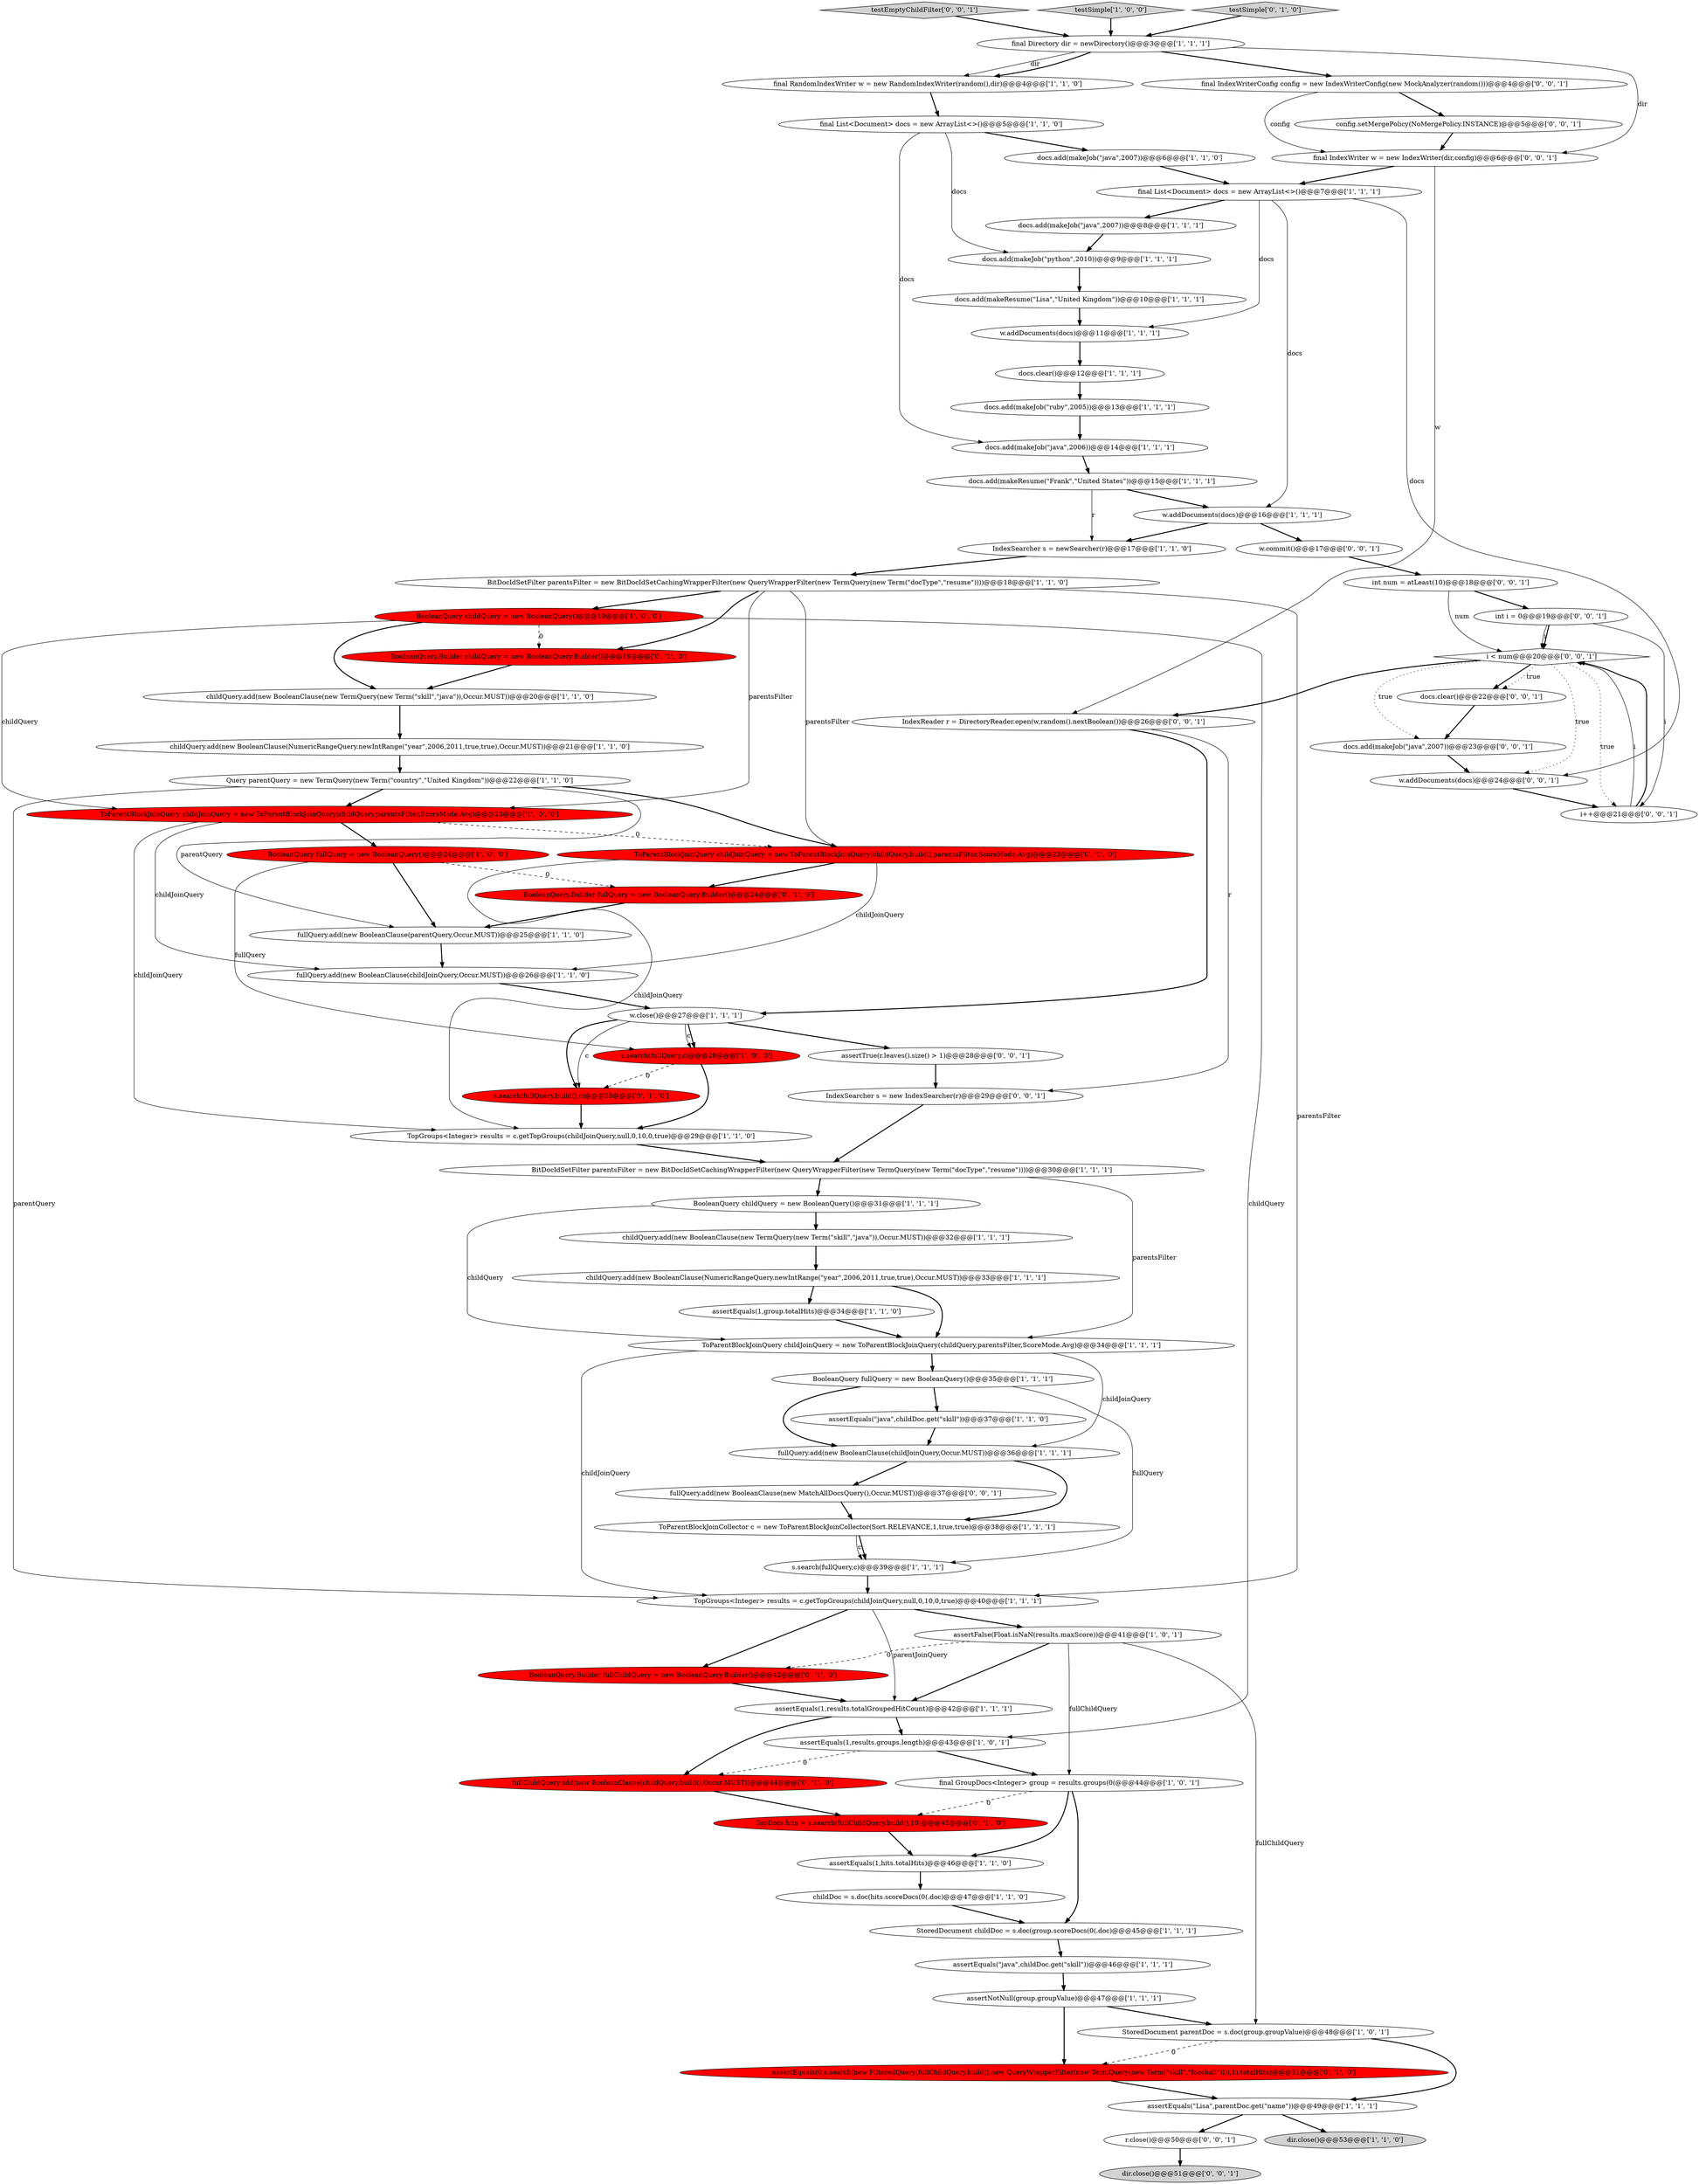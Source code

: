 digraph {
65 [style = filled, label = "i < num@@@20@@@['0', '0', '1']", fillcolor = white, shape = diamond image = "AAA0AAABBB3BBB"];
64 [style = filled, label = "docs.add(makeJob(\"java\",2007))@@@23@@@['0', '0', '1']", fillcolor = white, shape = ellipse image = "AAA0AAABBB3BBB"];
8 [style = filled, label = "ToParentBlockJoinCollector c = new ToParentBlockJoinCollector(Sort.RELEVANCE,1,true,true)@@@38@@@['1', '1', '1']", fillcolor = white, shape = ellipse image = "AAA0AAABBB1BBB"];
30 [style = filled, label = "final RandomIndexWriter w = new RandomIndexWriter(random(),dir)@@@4@@@['1', '1', '0']", fillcolor = white, shape = ellipse image = "AAA0AAABBB1BBB"];
23 [style = filled, label = "assertNotNull(group.groupValue)@@@47@@@['1', '1', '1']", fillcolor = white, shape = ellipse image = "AAA0AAABBB1BBB"];
44 [style = filled, label = "StoredDocument childDoc = s.doc(group.scoreDocs(0(.doc)@@@45@@@['1', '1', '1']", fillcolor = white, shape = ellipse image = "AAA0AAABBB1BBB"];
38 [style = filled, label = "assertEquals(1,hits.totalHits)@@@46@@@['1', '1', '0']", fillcolor = white, shape = ellipse image = "AAA0AAABBB1BBB"];
46 [style = filled, label = "final List<Document> docs = new ArrayList<>()@@@7@@@['1', '1', '1']", fillcolor = white, shape = ellipse image = "AAA0AAABBB1BBB"];
55 [style = filled, label = "s.search(fullQuery.build(),c)@@@28@@@['0', '1', '0']", fillcolor = red, shape = ellipse image = "AAA1AAABBB2BBB"];
3 [style = filled, label = "childQuery.add(new BooleanClause(new TermQuery(new Term(\"skill\",\"java\")),Occur.MUST))@@@20@@@['1', '1', '0']", fillcolor = white, shape = ellipse image = "AAA0AAABBB1BBB"];
21 [style = filled, label = "childQuery.add(new BooleanClause(NumericRangeQuery.newIntRange(\"year\",2006,2011,true,true),Occur.MUST))@@@33@@@['1', '1', '1']", fillcolor = white, shape = ellipse image = "AAA0AAABBB1BBB"];
4 [style = filled, label = "BooleanQuery fullQuery = new BooleanQuery()@@@24@@@['1', '0', '0']", fillcolor = red, shape = ellipse image = "AAA1AAABBB1BBB"];
36 [style = filled, label = "IndexSearcher s = newSearcher(r)@@@17@@@['1', '1', '0']", fillcolor = white, shape = ellipse image = "AAA0AAABBB1BBB"];
13 [style = filled, label = "assertEquals(1,results.totalGroupedHitCount)@@@42@@@['1', '1', '1']", fillcolor = white, shape = ellipse image = "AAA0AAABBB1BBB"];
2 [style = filled, label = "assertEquals(\"Lisa\",parentDoc.get(\"name\"))@@@49@@@['1', '1', '1']", fillcolor = white, shape = ellipse image = "AAA0AAABBB1BBB"];
15 [style = filled, label = "w.addDocuments(docs)@@@11@@@['1', '1', '1']", fillcolor = white, shape = ellipse image = "AAA0AAABBB1BBB"];
16 [style = filled, label = "ToParentBlockJoinQuery childJoinQuery = new ToParentBlockJoinQuery(childQuery,parentsFilter,ScoreMode.Avg)@@@34@@@['1', '1', '1']", fillcolor = white, shape = ellipse image = "AAA0AAABBB1BBB"];
18 [style = filled, label = "docs.add(makeJob(\"java\",2006))@@@14@@@['1', '1', '1']", fillcolor = white, shape = ellipse image = "AAA0AAABBB1BBB"];
27 [style = filled, label = "TopGroups<Integer> results = c.getTopGroups(childJoinQuery,null,0,10,0,true)@@@29@@@['1', '1', '0']", fillcolor = white, shape = ellipse image = "AAA0AAABBB1BBB"];
35 [style = filled, label = "BooleanQuery childQuery = new BooleanQuery()@@@31@@@['1', '1', '1']", fillcolor = white, shape = ellipse image = "AAA0AAABBB1BBB"];
41 [style = filled, label = "BooleanQuery childQuery = new BooleanQuery()@@@19@@@['1', '0', '0']", fillcolor = red, shape = ellipse image = "AAA1AAABBB1BBB"];
48 [style = filled, label = "TopGroups<Integer> results = c.getTopGroups(childJoinQuery,null,0,10,0,true)@@@40@@@['1', '1', '1']", fillcolor = white, shape = ellipse image = "AAA0AAABBB1BBB"];
49 [style = filled, label = "assertEquals(\"java\",childDoc.get(\"skill\"))@@@37@@@['1', '1', '0']", fillcolor = white, shape = ellipse image = "AAA0AAABBB1BBB"];
42 [style = filled, label = "ToParentBlockJoinQuery childJoinQuery = new ToParentBlockJoinQuery(childQuery,parentsFilter,ScoreMode.Avg)@@@23@@@['1', '0', '0']", fillcolor = red, shape = ellipse image = "AAA1AAABBB1BBB"];
25 [style = filled, label = "w.addDocuments(docs)@@@16@@@['1', '1', '1']", fillcolor = white, shape = ellipse image = "AAA0AAABBB1BBB"];
39 [style = filled, label = "fullQuery.add(new BooleanClause(parentQuery,Occur.MUST))@@@25@@@['1', '1', '0']", fillcolor = white, shape = ellipse image = "AAA0AAABBB1BBB"];
11 [style = filled, label = "docs.add(makeJob(\"java\",2007))@@@6@@@['1', '1', '0']", fillcolor = white, shape = ellipse image = "AAA0AAABBB1BBB"];
78 [style = filled, label = "w.addDocuments(docs)@@@24@@@['0', '0', '1']", fillcolor = white, shape = ellipse image = "AAA0AAABBB3BBB"];
17 [style = filled, label = "final Directory dir = newDirectory()@@@3@@@['1', '1', '1']", fillcolor = white, shape = ellipse image = "AAA0AAABBB1BBB"];
67 [style = filled, label = "testEmptyChildFilter['0', '0', '1']", fillcolor = lightgray, shape = diamond image = "AAA0AAABBB3BBB"];
37 [style = filled, label = "s.search(fullQuery,c)@@@28@@@['1', '0', '0']", fillcolor = red, shape = ellipse image = "AAA1AAABBB1BBB"];
34 [style = filled, label = "testSimple['1', '0', '0']", fillcolor = lightgray, shape = diamond image = "AAA0AAABBB1BBB"];
33 [style = filled, label = "StoredDocument parentDoc = s.doc(group.groupValue)@@@48@@@['1', '0', '1']", fillcolor = white, shape = ellipse image = "AAA0AAABBB1BBB"];
40 [style = filled, label = "s.search(fullQuery,c)@@@39@@@['1', '1', '1']", fillcolor = white, shape = ellipse image = "AAA0AAABBB1BBB"];
12 [style = filled, label = "BitDocIdSetFilter parentsFilter = new BitDocIdSetCachingWrapperFilter(new QueryWrapperFilter(new TermQuery(new Term(\"docType\",\"resume\"))))@@@18@@@['1', '1', '0']", fillcolor = white, shape = ellipse image = "AAA0AAABBB1BBB"];
75 [style = filled, label = "fullQuery.add(new BooleanClause(new MatchAllDocsQuery(),Occur.MUST))@@@37@@@['0', '0', '1']", fillcolor = white, shape = ellipse image = "AAA0AAABBB3BBB"];
56 [style = filled, label = "testSimple['0', '1', '0']", fillcolor = lightgray, shape = diamond image = "AAA0AAABBB2BBB"];
69 [style = filled, label = "r.close()@@@50@@@['0', '0', '1']", fillcolor = white, shape = ellipse image = "AAA0AAABBB3BBB"];
74 [style = filled, label = "int i = 0@@@19@@@['0', '0', '1']", fillcolor = white, shape = ellipse image = "AAA0AAABBB3BBB"];
73 [style = filled, label = "w.commit()@@@17@@@['0', '0', '1']", fillcolor = white, shape = ellipse image = "AAA0AAABBB3BBB"];
76 [style = filled, label = "IndexSearcher s = new IndexSearcher(r)@@@29@@@['0', '0', '1']", fillcolor = white, shape = ellipse image = "AAA0AAABBB3BBB"];
66 [style = filled, label = "final IndexWriterConfig config = new IndexWriterConfig(new MockAnalyzer(random()))@@@4@@@['0', '0', '1']", fillcolor = white, shape = ellipse image = "AAA0AAABBB3BBB"];
22 [style = filled, label = "final GroupDocs<Integer> group = results.groups(0(@@@44@@@['1', '0', '1']", fillcolor = white, shape = ellipse image = "AAA0AAABBB1BBB"];
6 [style = filled, label = "assertEquals(1,group.totalHits)@@@34@@@['1', '1', '0']", fillcolor = white, shape = ellipse image = "AAA0AAABBB1BBB"];
71 [style = filled, label = "dir.close()@@@51@@@['0', '0', '1']", fillcolor = lightgray, shape = ellipse image = "AAA0AAABBB3BBB"];
10 [style = filled, label = "assertFalse(Float.isNaN(results.maxScore))@@@41@@@['1', '0', '1']", fillcolor = white, shape = ellipse image = "AAA0AAABBB1BBB"];
9 [style = filled, label = "docs.add(makeResume(\"Frank\",\"United States\"))@@@15@@@['1', '1', '1']", fillcolor = white, shape = ellipse image = "AAA0AAABBB1BBB"];
68 [style = filled, label = "i++@@@21@@@['0', '0', '1']", fillcolor = white, shape = ellipse image = "AAA0AAABBB3BBB"];
60 [style = filled, label = "ToParentBlockJoinQuery childJoinQuery = new ToParentBlockJoinQuery(childQuery.build(),parentsFilter,ScoreMode.Avg)@@@23@@@['0', '1', '0']", fillcolor = red, shape = ellipse image = "AAA1AAABBB2BBB"];
31 [style = filled, label = "Query parentQuery = new TermQuery(new Term(\"country\",\"United Kingdom\"))@@@22@@@['1', '1', '0']", fillcolor = white, shape = ellipse image = "AAA0AAABBB1BBB"];
62 [style = filled, label = "int num = atLeast(10)@@@18@@@['0', '0', '1']", fillcolor = white, shape = ellipse image = "AAA0AAABBB3BBB"];
50 [style = filled, label = "dir.close()@@@53@@@['1', '1', '0']", fillcolor = lightgray, shape = ellipse image = "AAA0AAABBB1BBB"];
24 [style = filled, label = "fullQuery.add(new BooleanClause(childJoinQuery,Occur.MUST))@@@36@@@['1', '1', '1']", fillcolor = white, shape = ellipse image = "AAA0AAABBB1BBB"];
63 [style = filled, label = "final IndexWriter w = new IndexWriter(dir,config)@@@6@@@['0', '0', '1']", fillcolor = white, shape = ellipse image = "AAA0AAABBB3BBB"];
70 [style = filled, label = "IndexReader r = DirectoryReader.open(w,random().nextBoolean())@@@26@@@['0', '0', '1']", fillcolor = white, shape = ellipse image = "AAA0AAABBB3BBB"];
72 [style = filled, label = "config.setMergePolicy(NoMergePolicy.INSTANCE)@@@5@@@['0', '0', '1']", fillcolor = white, shape = ellipse image = "AAA0AAABBB3BBB"];
52 [style = filled, label = "BooleanQuery.Builder fullQuery = new BooleanQuery.Builder()@@@24@@@['0', '1', '0']", fillcolor = red, shape = ellipse image = "AAA1AAABBB2BBB"];
47 [style = filled, label = "docs.add(makeResume(\"Lisa\",\"United Kingdom\"))@@@10@@@['1', '1', '1']", fillcolor = white, shape = ellipse image = "AAA0AAABBB1BBB"];
59 [style = filled, label = "BooleanQuery.Builder fullChildQuery = new BooleanQuery.Builder()@@@42@@@['0', '1', '0']", fillcolor = red, shape = ellipse image = "AAA1AAABBB2BBB"];
7 [style = filled, label = "w.close()@@@27@@@['1', '1', '1']", fillcolor = white, shape = ellipse image = "AAA0AAABBB1BBB"];
19 [style = filled, label = "childDoc = s.doc(hits.scoreDocs(0(.doc)@@@47@@@['1', '1', '0']", fillcolor = white, shape = ellipse image = "AAA0AAABBB1BBB"];
28 [style = filled, label = "assertEquals(\"java\",childDoc.get(\"skill\"))@@@46@@@['1', '1', '1']", fillcolor = white, shape = ellipse image = "AAA0AAABBB1BBB"];
57 [style = filled, label = "fullChildQuery.add(new BooleanClause(childQuery.build(),Occur.MUST))@@@44@@@['0', '1', '0']", fillcolor = red, shape = ellipse image = "AAA1AAABBB2BBB"];
1 [style = filled, label = "childQuery.add(new BooleanClause(new TermQuery(new Term(\"skill\",\"java\")),Occur.MUST))@@@32@@@['1', '1', '1']", fillcolor = white, shape = ellipse image = "AAA0AAABBB1BBB"];
14 [style = filled, label = "assertEquals(1,results.groups.length)@@@43@@@['1', '0', '1']", fillcolor = white, shape = ellipse image = "AAA0AAABBB1BBB"];
61 [style = filled, label = "docs.clear()@@@22@@@['0', '0', '1']", fillcolor = white, shape = ellipse image = "AAA0AAABBB3BBB"];
58 [style = filled, label = "TopDocs hits = s.search(fullChildQuery.build(),10)@@@45@@@['0', '1', '0']", fillcolor = red, shape = ellipse image = "AAA1AAABBB2BBB"];
20 [style = filled, label = "BitDocIdSetFilter parentsFilter = new BitDocIdSetCachingWrapperFilter(new QueryWrapperFilter(new TermQuery(new Term(\"docType\",\"resume\"))))@@@30@@@['1', '1', '1']", fillcolor = white, shape = ellipse image = "AAA0AAABBB1BBB"];
51 [style = filled, label = "docs.add(makeJob(\"python\",2010))@@@9@@@['1', '1', '1']", fillcolor = white, shape = ellipse image = "AAA0AAABBB1BBB"];
53 [style = filled, label = "assertEquals(0,s.search(new FilteredQuery(fullChildQuery.build(),new QueryWrapperFilter(new TermQuery(new Term(\"skill\",\"foosball\")))),1).totalHits)@@@51@@@['0', '1', '0']", fillcolor = red, shape = ellipse image = "AAA1AAABBB2BBB"];
32 [style = filled, label = "docs.add(makeJob(\"ruby\",2005))@@@13@@@['1', '1', '1']", fillcolor = white, shape = ellipse image = "AAA0AAABBB1BBB"];
26 [style = filled, label = "docs.add(makeJob(\"java\",2007))@@@8@@@['1', '1', '1']", fillcolor = white, shape = ellipse image = "AAA0AAABBB1BBB"];
29 [style = filled, label = "childQuery.add(new BooleanClause(NumericRangeQuery.newIntRange(\"year\",2006,2011,true,true),Occur.MUST))@@@21@@@['1', '1', '0']", fillcolor = white, shape = ellipse image = "AAA0AAABBB1BBB"];
77 [style = filled, label = "assertTrue(r.leaves().size() > 1)@@@28@@@['0', '0', '1']", fillcolor = white, shape = ellipse image = "AAA0AAABBB3BBB"];
45 [style = filled, label = "final List<Document> docs = new ArrayList<>()@@@5@@@['1', '1', '0']", fillcolor = white, shape = ellipse image = "AAA0AAABBB1BBB"];
54 [style = filled, label = "BooleanQuery.Builder childQuery = new BooleanQuery.Builder()@@@19@@@['0', '1', '0']", fillcolor = red, shape = ellipse image = "AAA1AAABBB2BBB"];
0 [style = filled, label = "docs.clear()@@@12@@@['1', '1', '1']", fillcolor = white, shape = ellipse image = "AAA0AAABBB1BBB"];
43 [style = filled, label = "BooleanQuery fullQuery = new BooleanQuery()@@@35@@@['1', '1', '1']", fillcolor = white, shape = ellipse image = "AAA0AAABBB1BBB"];
5 [style = filled, label = "fullQuery.add(new BooleanClause(childJoinQuery,Occur.MUST))@@@26@@@['1', '1', '0']", fillcolor = white, shape = ellipse image = "AAA0AAABBB1BBB"];
31->48 [style = solid, label="parentQuery"];
7->37 [style = solid, label="c"];
74->65 [style = bold, label=""];
35->16 [style = solid, label="childQuery"];
25->73 [style = bold, label=""];
65->64 [style = dotted, label="true"];
37->27 [style = bold, label=""];
12->42 [style = solid, label="parentsFilter"];
73->62 [style = bold, label=""];
67->17 [style = bold, label=""];
12->48 [style = solid, label="parentsFilter"];
11->46 [style = bold, label=""];
10->33 [style = solid, label="fullChildQuery"];
36->12 [style = bold, label=""];
57->58 [style = bold, label=""];
8->40 [style = bold, label=""];
26->51 [style = bold, label=""];
61->64 [style = bold, label=""];
19->44 [style = bold, label=""];
49->24 [style = bold, label=""];
23->33 [style = bold, label=""];
1->21 [style = bold, label=""];
43->24 [style = bold, label=""];
15->0 [style = bold, label=""];
51->47 [style = bold, label=""];
74->65 [style = solid, label="i"];
34->17 [style = bold, label=""];
31->60 [style = bold, label=""];
48->10 [style = bold, label=""];
16->43 [style = bold, label=""];
21->16 [style = bold, label=""];
2->69 [style = bold, label=""];
68->65 [style = solid, label="i"];
31->39 [style = solid, label="parentQuery"];
32->18 [style = bold, label=""];
54->3 [style = bold, label=""];
12->54 [style = bold, label=""];
13->14 [style = bold, label=""];
41->14 [style = solid, label="childQuery"];
33->53 [style = dashed, label="0"];
43->40 [style = solid, label="fullQuery"];
25->36 [style = bold, label=""];
14->22 [style = bold, label=""];
7->37 [style = bold, label=""];
60->5 [style = solid, label="childJoinQuery"];
7->55 [style = bold, label=""];
70->76 [style = solid, label="r"];
10->22 [style = solid, label="fullChildQuery"];
45->11 [style = bold, label=""];
66->63 [style = solid, label="config"];
12->41 [style = bold, label=""];
45->18 [style = solid, label="docs"];
20->16 [style = solid, label="parentsFilter"];
13->57 [style = bold, label=""];
46->15 [style = solid, label="docs"];
22->38 [style = bold, label=""];
17->66 [style = bold, label=""];
60->27 [style = solid, label="childJoinQuery"];
46->25 [style = solid, label="docs"];
48->13 [style = solid, label="parentJoinQuery"];
18->9 [style = bold, label=""];
17->30 [style = solid, label="dir"];
55->27 [style = bold, label=""];
5->7 [style = bold, label=""];
70->7 [style = bold, label=""];
4->52 [style = dashed, label="0"];
65->61 [style = bold, label=""];
37->55 [style = dashed, label="0"];
24->8 [style = bold, label=""];
78->68 [style = bold, label=""];
27->20 [style = bold, label=""];
3->29 [style = bold, label=""];
4->37 [style = solid, label="fullQuery"];
17->63 [style = solid, label="dir"];
22->44 [style = bold, label=""];
16->48 [style = solid, label="childJoinQuery"];
22->58 [style = dashed, label="0"];
39->5 [style = bold, label=""];
4->39 [style = bold, label=""];
68->65 [style = bold, label=""];
7->77 [style = bold, label=""];
38->19 [style = bold, label=""];
41->42 [style = solid, label="childQuery"];
65->68 [style = dotted, label="true"];
42->4 [style = bold, label=""];
31->42 [style = bold, label=""];
58->38 [style = bold, label=""];
63->46 [style = bold, label=""];
35->1 [style = bold, label=""];
72->63 [style = bold, label=""];
10->13 [style = bold, label=""];
28->23 [style = bold, label=""];
75->8 [style = bold, label=""];
46->78 [style = solid, label="docs"];
42->60 [style = dashed, label="0"];
64->78 [style = bold, label=""];
42->5 [style = solid, label="childJoinQuery"];
62->65 [style = solid, label="num"];
9->36 [style = solid, label="r"];
65->61 [style = dotted, label="true"];
0->32 [style = bold, label=""];
60->52 [style = bold, label=""];
10->59 [style = dashed, label="0"];
33->2 [style = bold, label=""];
48->59 [style = bold, label=""];
52->39 [style = bold, label=""];
47->15 [style = bold, label=""];
40->48 [style = bold, label=""];
65->70 [style = bold, label=""];
21->6 [style = bold, label=""];
29->31 [style = bold, label=""];
41->3 [style = bold, label=""];
24->75 [style = bold, label=""];
74->68 [style = solid, label="i"];
17->30 [style = bold, label=""];
41->54 [style = dashed, label="0"];
14->57 [style = dashed, label="0"];
16->24 [style = solid, label="childJoinQuery"];
2->50 [style = bold, label=""];
65->78 [style = dotted, label="true"];
56->17 [style = bold, label=""];
53->2 [style = bold, label=""];
76->20 [style = bold, label=""];
46->26 [style = bold, label=""];
77->76 [style = bold, label=""];
69->71 [style = bold, label=""];
42->27 [style = solid, label="childJoinQuery"];
45->51 [style = solid, label="docs"];
8->40 [style = solid, label="c"];
6->16 [style = bold, label=""];
44->28 [style = bold, label=""];
9->25 [style = bold, label=""];
59->13 [style = bold, label=""];
7->55 [style = solid, label="c"];
62->74 [style = bold, label=""];
66->72 [style = bold, label=""];
43->49 [style = bold, label=""];
23->53 [style = bold, label=""];
20->35 [style = bold, label=""];
12->60 [style = solid, label="parentsFilter"];
63->70 [style = solid, label="w"];
30->45 [style = bold, label=""];
}
